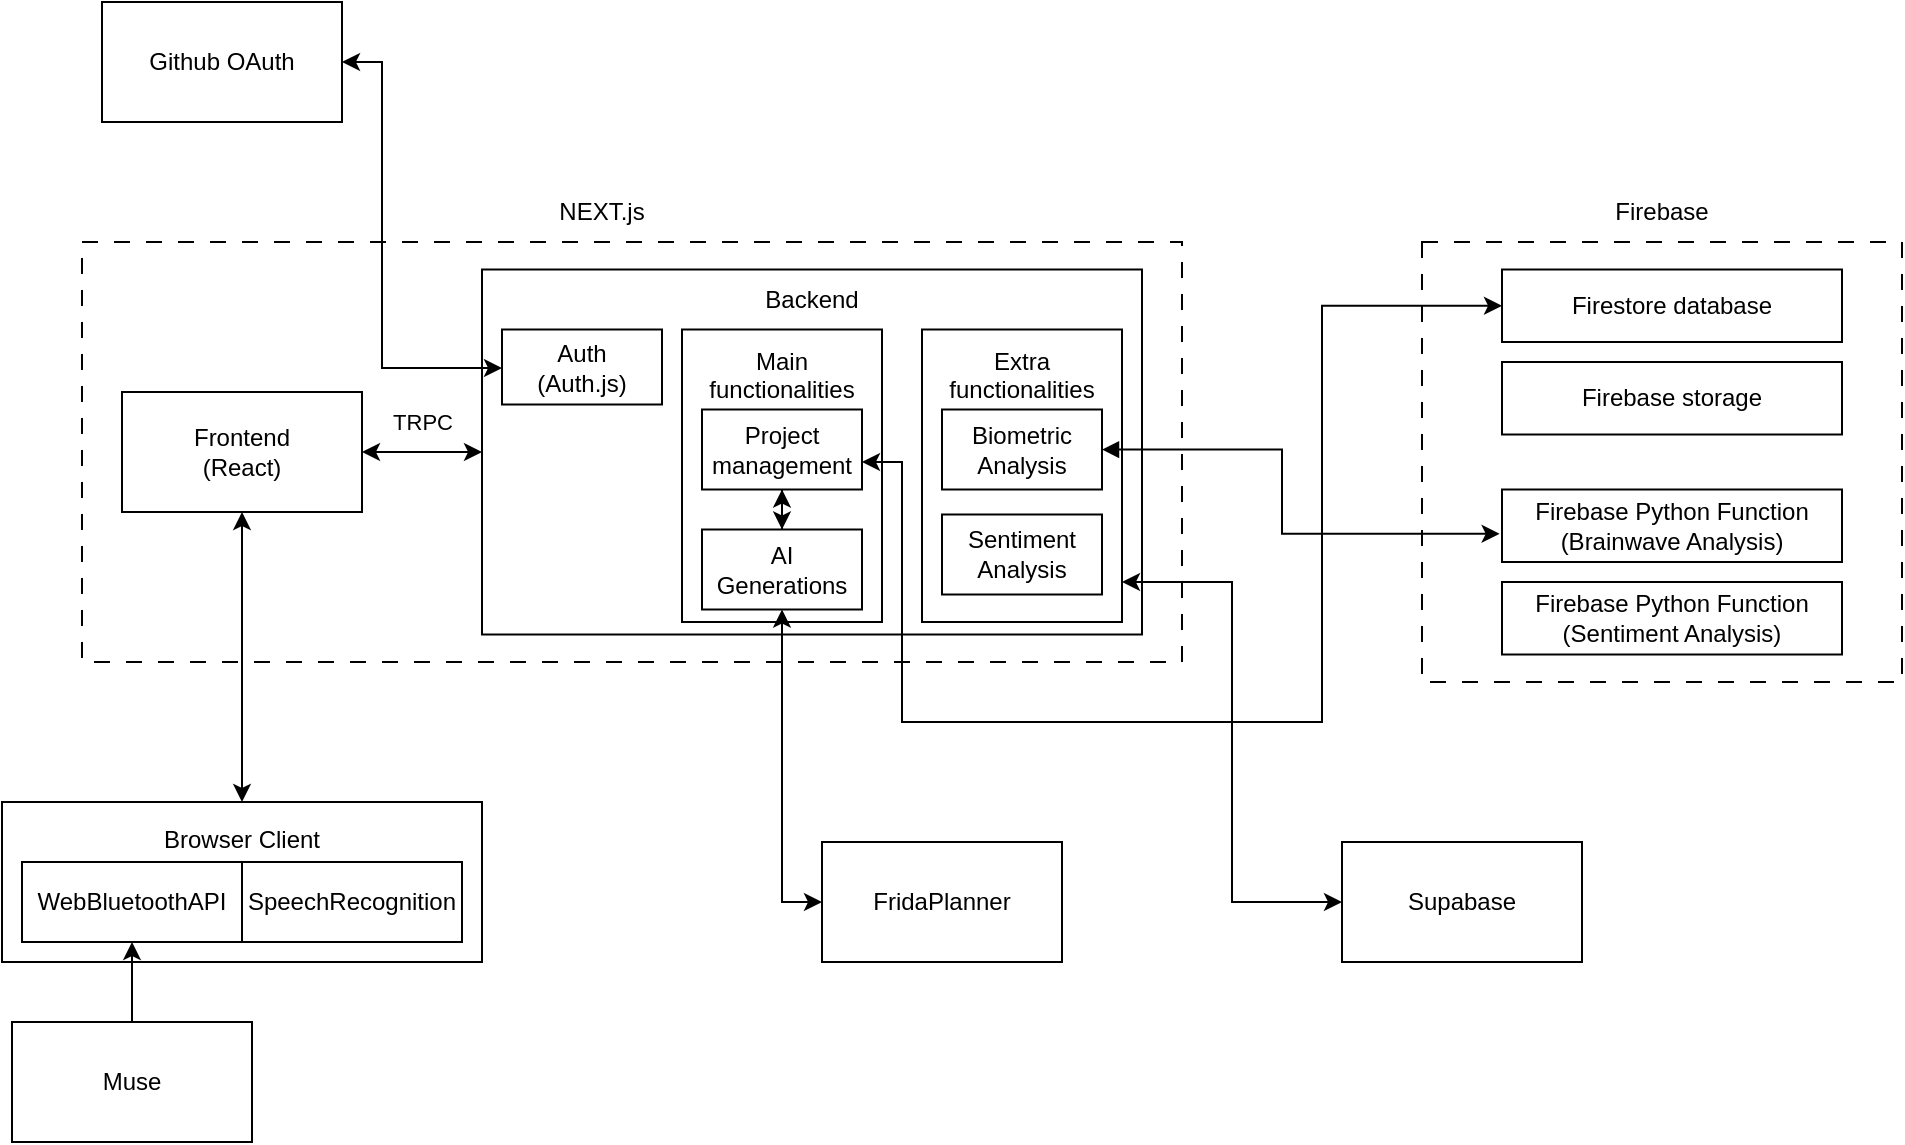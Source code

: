 <mxfile version="26.1.0">
  <diagram name="Page-1" id="2u5XQ1TVpz-50JPjkIr8">
    <mxGraphModel dx="265" dy="158" grid="1" gridSize="10" guides="1" tooltips="1" connect="1" arrows="1" fold="1" page="1" pageScale="1" pageWidth="850" pageHeight="1100" math="0" shadow="0">
      <root>
        <mxCell id="0" />
        <mxCell id="1" parent="0" />
        <mxCell id="o_S3ILkpT6AB_PazXlzC-28" value="" style="rounded=0;whiteSpace=wrap;html=1;fillColor=none;dashed=1;dashPattern=8 8;" vertex="1" parent="1">
          <mxGeometry x="750" y="300" width="240" height="220" as="geometry" />
        </mxCell>
        <mxCell id="o_S3ILkpT6AB_PazXlzC-3" value="" style="rounded=0;whiteSpace=wrap;html=1;fillColor=none;dashed=1;dashPattern=8 8;" vertex="1" parent="1">
          <mxGeometry x="80" y="300" width="550" height="210" as="geometry" />
        </mxCell>
        <mxCell id="o_S3ILkpT6AB_PazXlzC-17" style="edgeStyle=orthogonalEdgeStyle;rounded=0;orthogonalLoop=1;jettySize=auto;html=1;entryX=0.5;entryY=0;entryDx=0;entryDy=0;startArrow=classic;startFill=1;" edge="1" parent="1" source="o_S3ILkpT6AB_PazXlzC-1" target="o_S3ILkpT6AB_PazXlzC-16">
          <mxGeometry relative="1" as="geometry">
            <Array as="points" />
          </mxGeometry>
        </mxCell>
        <mxCell id="o_S3ILkpT6AB_PazXlzC-1" value="Frontend&lt;div&gt;(React)&lt;/div&gt;" style="rounded=0;whiteSpace=wrap;html=1;" vertex="1" parent="1">
          <mxGeometry x="100" y="375" width="120" height="60" as="geometry" />
        </mxCell>
        <mxCell id="o_S3ILkpT6AB_PazXlzC-2" value="" style="rounded=0;whiteSpace=wrap;html=1;" vertex="1" parent="1">
          <mxGeometry x="280" y="313.75" width="330" height="182.5" as="geometry" />
        </mxCell>
        <mxCell id="o_S3ILkpT6AB_PazXlzC-4" value="NEXT.js" style="text;html=1;align=center;verticalAlign=middle;whiteSpace=wrap;rounded=0;" vertex="1" parent="1">
          <mxGeometry x="310" y="270" width="60" height="30" as="geometry" />
        </mxCell>
        <mxCell id="o_S3ILkpT6AB_PazXlzC-5" value="TRPC" style="endArrow=classic;startArrow=classic;html=1;rounded=0;exitX=1;exitY=0.5;exitDx=0;exitDy=0;entryX=0;entryY=0.5;entryDx=0;entryDy=0;" edge="1" parent="1" source="o_S3ILkpT6AB_PazXlzC-1" target="o_S3ILkpT6AB_PazXlzC-2">
          <mxGeometry y="15" width="50" height="50" relative="1" as="geometry">
            <mxPoint x="350" y="440" as="sourcePoint" />
            <mxPoint x="400" y="390" as="targetPoint" />
            <mxPoint as="offset" />
          </mxGeometry>
        </mxCell>
        <mxCell id="o_S3ILkpT6AB_PazXlzC-6" value="Backend" style="text;html=1;align=center;verticalAlign=middle;whiteSpace=wrap;rounded=0;" vertex="1" parent="1">
          <mxGeometry x="415" y="313.75" width="60" height="30" as="geometry" />
        </mxCell>
        <mxCell id="o_S3ILkpT6AB_PazXlzC-7" value="Main functionalities&lt;div&gt;&lt;br&gt;&lt;/div&gt;&lt;div&gt;&lt;br&gt;&lt;/div&gt;&lt;div&gt;&lt;br&gt;&lt;/div&gt;&lt;div&gt;&lt;br&gt;&lt;/div&gt;&lt;div&gt;&lt;br&gt;&lt;/div&gt;&lt;div&gt;&lt;br&gt;&lt;/div&gt;&lt;div&gt;&lt;br&gt;&lt;/div&gt;" style="rounded=0;whiteSpace=wrap;html=1;" vertex="1" parent="1">
          <mxGeometry x="380" y="343.75" width="100" height="146.25" as="geometry" />
        </mxCell>
        <mxCell id="o_S3ILkpT6AB_PazXlzC-45" style="edgeStyle=orthogonalEdgeStyle;rounded=0;orthogonalLoop=1;jettySize=auto;html=1;entryX=0;entryY=0.5;entryDx=0;entryDy=0;startArrow=classic;startFill=1;" edge="1" parent="1" source="o_S3ILkpT6AB_PazXlzC-8" target="o_S3ILkpT6AB_PazXlzC-44">
          <mxGeometry relative="1" as="geometry">
            <Array as="points">
              <mxPoint x="655" y="470" />
              <mxPoint x="655" y="630" />
            </Array>
          </mxGeometry>
        </mxCell>
        <mxCell id="o_S3ILkpT6AB_PazXlzC-8" value="Extra functionalities&lt;div&gt;&lt;br&gt;&lt;/div&gt;&lt;div&gt;&lt;br&gt;&lt;/div&gt;&lt;div&gt;&lt;br&gt;&lt;/div&gt;&lt;div&gt;&lt;br&gt;&lt;/div&gt;&lt;div&gt;&lt;br&gt;&lt;/div&gt;&lt;div&gt;&lt;br&gt;&lt;/div&gt;&lt;div&gt;&lt;br&gt;&lt;/div&gt;" style="rounded=0;whiteSpace=wrap;html=1;" vertex="1" parent="1">
          <mxGeometry x="500" y="343.75" width="100" height="146.25" as="geometry" />
        </mxCell>
        <mxCell id="o_S3ILkpT6AB_PazXlzC-25" style="edgeStyle=orthogonalEdgeStyle;rounded=0;orthogonalLoop=1;jettySize=auto;html=1;startArrow=block;startFill=1;entryX=-0.007;entryY=0.612;entryDx=0;entryDy=0;entryPerimeter=0;" edge="1" parent="1" source="o_S3ILkpT6AB_PazXlzC-10" target="o_S3ILkpT6AB_PazXlzC-24">
          <mxGeometry relative="1" as="geometry">
            <Array as="points">
              <mxPoint x="680" y="404" />
              <mxPoint x="680" y="446" />
            </Array>
          </mxGeometry>
        </mxCell>
        <mxCell id="o_S3ILkpT6AB_PazXlzC-10" value="Biometric Analysis" style="rounded=0;whiteSpace=wrap;html=1;" vertex="1" parent="1">
          <mxGeometry x="510" y="383.75" width="80" height="40" as="geometry" />
        </mxCell>
        <mxCell id="o_S3ILkpT6AB_PazXlzC-11" value="Sentiment Analysis" style="rounded=0;whiteSpace=wrap;html=1;" vertex="1" parent="1">
          <mxGeometry x="510" y="436.25" width="80" height="40" as="geometry" />
        </mxCell>
        <mxCell id="o_S3ILkpT6AB_PazXlzC-33" style="edgeStyle=orthogonalEdgeStyle;rounded=0;orthogonalLoop=1;jettySize=auto;html=1;entryX=0;entryY=0.5;entryDx=0;entryDy=0;startArrow=classic;startFill=1;" edge="1" parent="1" source="o_S3ILkpT6AB_PazXlzC-14" target="o_S3ILkpT6AB_PazXlzC-31">
          <mxGeometry relative="1" as="geometry">
            <Array as="points">
              <mxPoint x="490" y="410" />
              <mxPoint x="490" y="540" />
              <mxPoint x="700" y="540" />
              <mxPoint x="700" y="332" />
            </Array>
          </mxGeometry>
        </mxCell>
        <mxCell id="o_S3ILkpT6AB_PazXlzC-41" value="" style="edgeStyle=orthogonalEdgeStyle;rounded=0;orthogonalLoop=1;jettySize=auto;html=1;startArrow=classic;startFill=1;" edge="1" parent="1" source="o_S3ILkpT6AB_PazXlzC-14" target="o_S3ILkpT6AB_PazXlzC-15">
          <mxGeometry relative="1" as="geometry" />
        </mxCell>
        <mxCell id="o_S3ILkpT6AB_PazXlzC-14" value="Project management" style="rounded=0;whiteSpace=wrap;html=1;" vertex="1" parent="1">
          <mxGeometry x="390" y="383.75" width="80" height="40" as="geometry" />
        </mxCell>
        <mxCell id="o_S3ILkpT6AB_PazXlzC-38" style="edgeStyle=orthogonalEdgeStyle;rounded=0;orthogonalLoop=1;jettySize=auto;html=1;entryX=0;entryY=0.5;entryDx=0;entryDy=0;startArrow=classic;startFill=1;" edge="1" parent="1" source="o_S3ILkpT6AB_PazXlzC-15" target="o_S3ILkpT6AB_PazXlzC-37">
          <mxGeometry relative="1" as="geometry" />
        </mxCell>
        <mxCell id="o_S3ILkpT6AB_PazXlzC-15" value="&lt;div&gt;AI Generations&lt;/div&gt;" style="rounded=0;whiteSpace=wrap;html=1;" vertex="1" parent="1">
          <mxGeometry x="390" y="443.75" width="80" height="40" as="geometry" />
        </mxCell>
        <mxCell id="o_S3ILkpT6AB_PazXlzC-16" value="Browser Client&lt;div&gt;&lt;br&gt;&lt;/div&gt;&lt;div&gt;&lt;br&gt;&lt;/div&gt;&lt;div&gt;&lt;br&gt;&lt;/div&gt;" style="rounded=0;whiteSpace=wrap;html=1;" vertex="1" parent="1">
          <mxGeometry x="40" y="580" width="240" height="80" as="geometry" />
        </mxCell>
        <mxCell id="o_S3ILkpT6AB_PazXlzC-19" value="WebBluetoothAPI" style="rounded=0;whiteSpace=wrap;html=1;" vertex="1" parent="1">
          <mxGeometry x="50" y="610" width="110" height="40" as="geometry" />
        </mxCell>
        <mxCell id="o_S3ILkpT6AB_PazXlzC-23" value="" style="edgeStyle=orthogonalEdgeStyle;rounded=0;orthogonalLoop=1;jettySize=auto;html=1;" edge="1" parent="1" source="o_S3ILkpT6AB_PazXlzC-22" target="o_S3ILkpT6AB_PazXlzC-19">
          <mxGeometry relative="1" as="geometry" />
        </mxCell>
        <mxCell id="o_S3ILkpT6AB_PazXlzC-22" value="Muse" style="rounded=0;whiteSpace=wrap;html=1;" vertex="1" parent="1">
          <mxGeometry x="45" y="690" width="120" height="60" as="geometry" />
        </mxCell>
        <mxCell id="o_S3ILkpT6AB_PazXlzC-24" value="Firebase Python Function&lt;div&gt;(Brainwave Analysis)&lt;/div&gt;" style="rounded=0;whiteSpace=wrap;html=1;" vertex="1" parent="1">
          <mxGeometry x="790" y="423.75" width="170" height="36.25" as="geometry" />
        </mxCell>
        <mxCell id="o_S3ILkpT6AB_PazXlzC-26" value="SpeechRecognition" style="rounded=0;whiteSpace=wrap;html=1;" vertex="1" parent="1">
          <mxGeometry x="160" y="610" width="110" height="40" as="geometry" />
        </mxCell>
        <mxCell id="o_S3ILkpT6AB_PazXlzC-29" value="Firebase" style="text;html=1;align=center;verticalAlign=middle;whiteSpace=wrap;rounded=0;" vertex="1" parent="1">
          <mxGeometry x="840" y="270" width="60" height="30" as="geometry" />
        </mxCell>
        <mxCell id="o_S3ILkpT6AB_PazXlzC-31" value="Firestore database" style="rounded=0;whiteSpace=wrap;html=1;" vertex="1" parent="1">
          <mxGeometry x="790" y="313.75" width="170" height="36.25" as="geometry" />
        </mxCell>
        <mxCell id="o_S3ILkpT6AB_PazXlzC-32" value="Firebase Python Function&lt;div&gt;(Sentiment Analysis)&lt;/div&gt;" style="rounded=0;whiteSpace=wrap;html=1;" vertex="1" parent="1">
          <mxGeometry x="790" y="470" width="170" height="36.25" as="geometry" />
        </mxCell>
        <mxCell id="o_S3ILkpT6AB_PazXlzC-34" value="Firebase storage" style="rounded=0;whiteSpace=wrap;html=1;" vertex="1" parent="1">
          <mxGeometry x="790" y="360" width="170" height="36.25" as="geometry" />
        </mxCell>
        <mxCell id="o_S3ILkpT6AB_PazXlzC-37" value="FridaPlanner" style="rounded=0;whiteSpace=wrap;html=1;" vertex="1" parent="1">
          <mxGeometry x="450" y="600" width="120" height="60" as="geometry" />
        </mxCell>
        <mxCell id="o_S3ILkpT6AB_PazXlzC-39" value="&lt;div&gt;Auth&lt;/div&gt;&lt;div&gt;(Auth.js)&lt;/div&gt;" style="rounded=0;whiteSpace=wrap;html=1;" vertex="1" parent="1">
          <mxGeometry x="290" y="343.75" width="80" height="37.5" as="geometry" />
        </mxCell>
        <mxCell id="o_S3ILkpT6AB_PazXlzC-43" style="edgeStyle=orthogonalEdgeStyle;rounded=0;orthogonalLoop=1;jettySize=auto;html=1;startArrow=classic;startFill=1;" edge="1" parent="1" source="o_S3ILkpT6AB_PazXlzC-42" target="o_S3ILkpT6AB_PazXlzC-39">
          <mxGeometry relative="1" as="geometry">
            <Array as="points">
              <mxPoint x="230" y="210" />
              <mxPoint x="230" y="363" />
            </Array>
          </mxGeometry>
        </mxCell>
        <mxCell id="o_S3ILkpT6AB_PazXlzC-42" value="Github OAuth" style="rounded=0;whiteSpace=wrap;html=1;" vertex="1" parent="1">
          <mxGeometry x="90" y="180" width="120" height="60" as="geometry" />
        </mxCell>
        <mxCell id="o_S3ILkpT6AB_PazXlzC-44" value="Supabase" style="rounded=0;whiteSpace=wrap;html=1;" vertex="1" parent="1">
          <mxGeometry x="710" y="600" width="120" height="60" as="geometry" />
        </mxCell>
      </root>
    </mxGraphModel>
  </diagram>
</mxfile>
